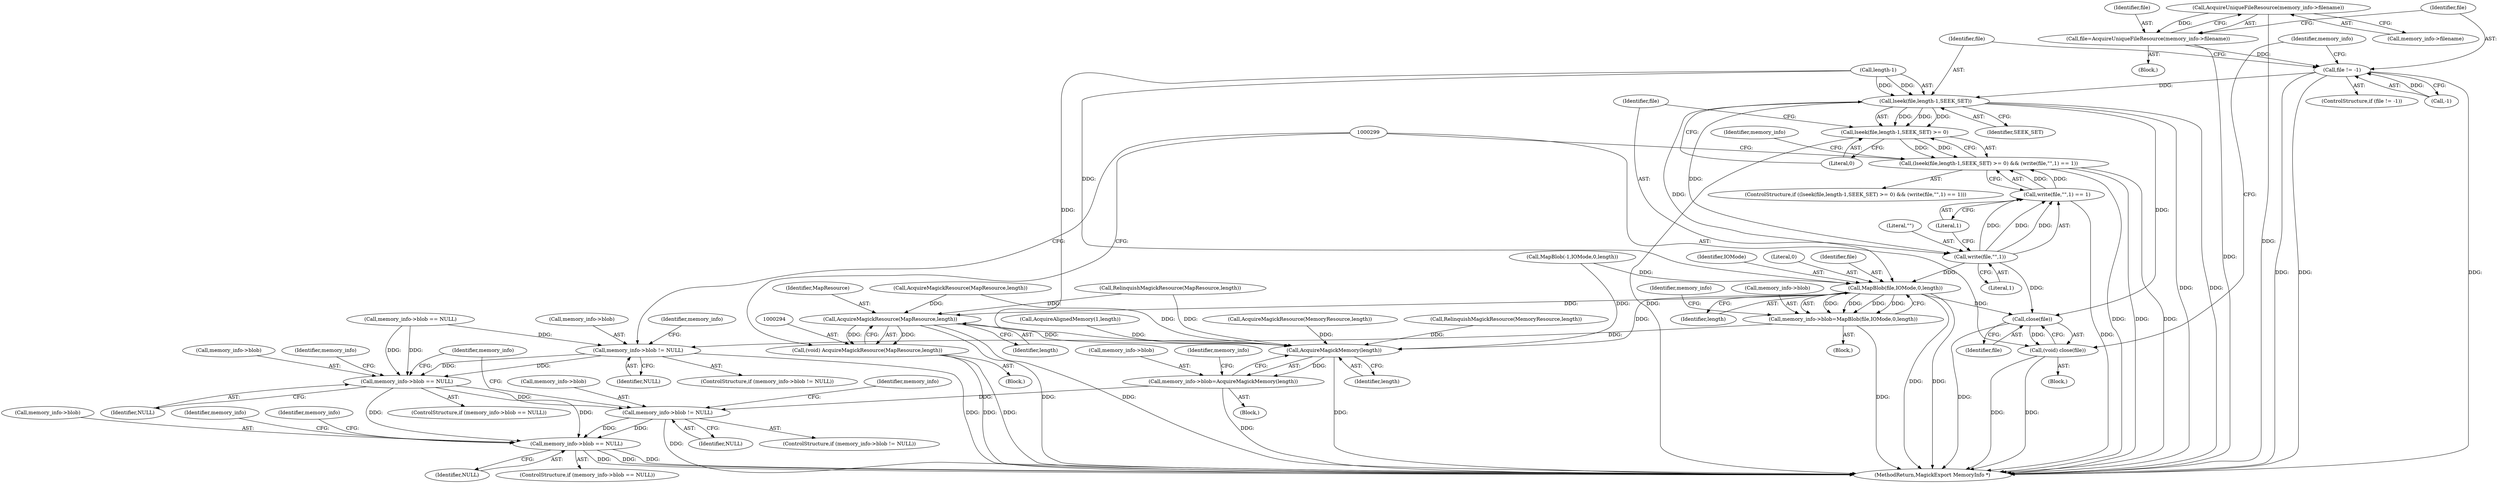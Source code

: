 digraph "0_ImageMagick_0f6fc2d5bf8f500820c3dbcf0d23ee14f2d9f734@pointer" {
"1000245" [label="(Call,AcquireUniqueFileResource(memory_info->filename))"];
"1000243" [label="(Call,file=AcquireUniqueFileResource(memory_info->filename))"];
"1000250" [label="(Call,file != -1)"];
"1000258" [label="(Call,lseek(file,length-1,SEEK_SET))"];
"1000257" [label="(Call,lseek(file,length-1,SEEK_SET) >= 0)"];
"1000256" [label="(Call,(lseek(file,length-1,SEEK_SET) >= 0) && (write(file,\"\",1) == 1))"];
"1000266" [label="(Call,write(file,\"\",1))"];
"1000265" [label="(Call,write(file,\"\",1) == 1)"];
"1000276" [label="(Call,MapBlob(file,IOMode,0,length))"];
"1000272" [label="(Call,memory_info->blob=MapBlob(file,IOMode,0,length))"];
"1000282" [label="(Call,memory_info->blob != NULL)"];
"1000303" [label="(Call,memory_info->blob == NULL)"];
"1000316" [label="(Call,memory_info->blob != NULL)"];
"1000327" [label="(Call,memory_info->blob == NULL)"];
"1000295" [label="(Call,AcquireMagickResource(MapResource,length))"];
"1000293" [label="(Call,(void) AcquireMagickResource(MapResource,length))"];
"1000313" [label="(Call,AcquireMagickMemory(length))"];
"1000309" [label="(Call,memory_info->blob=AcquireMagickMemory(length))"];
"1000300" [label="(Call,close(file))"];
"1000298" [label="(Call,(void) close(file))"];
"1000214" [label="(Call,MapBlob(-1,IOMode,0,length))"];
"1000314" [label="(Identifier,length)"];
"1000255" [label="(ControlStructure,if ((lseek(file,length-1,SEEK_SET) >= 0) && (write(file,\"\",1) == 1)))"];
"1000269" [label="(Literal,1)"];
"1000267" [label="(Identifier,file)"];
"1000274" [label="(Identifier,memory_info)"];
"1000297" [label="(Identifier,length)"];
"1000264" [label="(Literal,0)"];
"1000232" [label="(Call,RelinquishMagickResource(MapResource,length))"];
"1000246" [label="(Call,memory_info->filename)"];
"1000271" [label="(Block,)"];
"1000251" [label="(Identifier,file)"];
"1000170" [label="(Call,AcquireMagickResource(MemoryResource,length))"];
"1000311" [label="(Identifier,memory_info)"];
"1000310" [label="(Call,memory_info->blob)"];
"1000243" [label="(Call,file=AcquireUniqueFileResource(memory_info->filename))"];
"1000254" [label="(Block,)"];
"1000323" [label="(Identifier,memory_info)"];
"1000265" [label="(Call,write(file,\"\",1) == 1)"];
"1000317" [label="(Call,memory_info->blob)"];
"1000293" [label="(Call,(void) AcquireMagickResource(MapResource,length))"];
"1000245" [label="(Call,AcquireUniqueFileResource(memory_info->filename))"];
"1000295" [label="(Call,AcquireMagickResource(MapResource,length))"];
"1000282" [label="(Call,memory_info->blob != NULL)"];
"1000286" [label="(Identifier,NULL)"];
"1000268" [label="(Literal,\"\")"];
"1000300" [label="(Call,close(file))"];
"1000320" [label="(Identifier,NULL)"];
"1000307" [label="(Identifier,NULL)"];
"1000298" [label="(Call,(void) close(file))"];
"1000244" [label="(Identifier,file)"];
"1000266" [label="(Call,write(file,\"\",1))"];
"1000258" [label="(Call,lseek(file,length-1,SEEK_SET))"];
"1000328" [label="(Call,memory_info->blob)"];
"1000333" [label="(Identifier,memory_info)"];
"1000283" [label="(Call,memory_info->blob)"];
"1000263" [label="(Identifier,SEEK_SET)"];
"1000273" [label="(Call,memory_info->blob)"];
"1000281" [label="(ControlStructure,if (memory_info->blob != NULL))"];
"1000256" [label="(Call,(lseek(file,length-1,SEEK_SET) >= 0) && (write(file,\"\",1) == 1))"];
"1000326" [label="(ControlStructure,if (memory_info->blob == NULL))"];
"1000249" [label="(ControlStructure,if (file != -1))"];
"1000276" [label="(Call,MapBlob(file,IOMode,0,length))"];
"1000296" [label="(Identifier,MapResource)"];
"1000270" [label="(Literal,1)"];
"1000241" [label="(Block,)"];
"1000313" [label="(Call,AcquireMagickMemory(length))"];
"1000260" [label="(Call,length-1)"];
"1000280" [label="(Identifier,length)"];
"1000303" [label="(Call,memory_info->blob == NULL)"];
"1000315" [label="(ControlStructure,if (memory_info->blob != NULL))"];
"1000252" [label="(Call,-1)"];
"1000287" [label="(Block,)"];
"1000236" [label="(Call,memory_info->blob == NULL)"];
"1000308" [label="(Block,)"];
"1000302" [label="(ControlStructure,if (memory_info->blob == NULL))"];
"1000284" [label="(Identifier,memory_info)"];
"1000301" [label="(Identifier,file)"];
"1000337" [label="(Identifier,memory_info)"];
"1000304" [label="(Call,memory_info->blob)"];
"1000272" [label="(Call,memory_info->blob=MapBlob(file,IOMode,0,length))"];
"1000194" [label="(Call,RelinquishMagickResource(MemoryResource,length))"];
"1000329" [label="(Identifier,memory_info)"];
"1000318" [label="(Identifier,memory_info)"];
"1000259" [label="(Identifier,file)"];
"1000327" [label="(Call,memory_info->blob == NULL)"];
"1000278" [label="(Identifier,IOMode)"];
"1000331" [label="(Identifier,NULL)"];
"1000205" [label="(Call,AcquireMagickResource(MapResource,length))"];
"1000257" [label="(Call,lseek(file,length-1,SEEK_SET) >= 0)"];
"1000338" [label="(MethodReturn,MagickExport MemoryInfo *)"];
"1000250" [label="(Call,file != -1)"];
"1000179" [label="(Call,AcquireAlignedMemory(1,length))"];
"1000279" [label="(Literal,0)"];
"1000290" [label="(Identifier,memory_info)"];
"1000305" [label="(Identifier,memory_info)"];
"1000316" [label="(Call,memory_info->blob != NULL)"];
"1000277" [label="(Identifier,file)"];
"1000309" [label="(Call,memory_info->blob=AcquireMagickMemory(length))"];
"1000245" -> "1000243"  [label="AST: "];
"1000245" -> "1000246"  [label="CFG: "];
"1000246" -> "1000245"  [label="AST: "];
"1000243" -> "1000245"  [label="CFG: "];
"1000245" -> "1000338"  [label="DDG: "];
"1000245" -> "1000243"  [label="DDG: "];
"1000243" -> "1000241"  [label="AST: "];
"1000244" -> "1000243"  [label="AST: "];
"1000251" -> "1000243"  [label="CFG: "];
"1000243" -> "1000338"  [label="DDG: "];
"1000243" -> "1000250"  [label="DDG: "];
"1000250" -> "1000249"  [label="AST: "];
"1000250" -> "1000252"  [label="CFG: "];
"1000251" -> "1000250"  [label="AST: "];
"1000252" -> "1000250"  [label="AST: "];
"1000259" -> "1000250"  [label="CFG: "];
"1000305" -> "1000250"  [label="CFG: "];
"1000250" -> "1000338"  [label="DDG: "];
"1000250" -> "1000338"  [label="DDG: "];
"1000250" -> "1000338"  [label="DDG: "];
"1000252" -> "1000250"  [label="DDG: "];
"1000250" -> "1000258"  [label="DDG: "];
"1000258" -> "1000257"  [label="AST: "];
"1000258" -> "1000263"  [label="CFG: "];
"1000259" -> "1000258"  [label="AST: "];
"1000260" -> "1000258"  [label="AST: "];
"1000263" -> "1000258"  [label="AST: "];
"1000264" -> "1000258"  [label="CFG: "];
"1000258" -> "1000338"  [label="DDG: "];
"1000258" -> "1000338"  [label="DDG: "];
"1000258" -> "1000257"  [label="DDG: "];
"1000258" -> "1000257"  [label="DDG: "];
"1000258" -> "1000257"  [label="DDG: "];
"1000260" -> "1000258"  [label="DDG: "];
"1000260" -> "1000258"  [label="DDG: "];
"1000258" -> "1000266"  [label="DDG: "];
"1000258" -> "1000276"  [label="DDG: "];
"1000258" -> "1000300"  [label="DDG: "];
"1000257" -> "1000256"  [label="AST: "];
"1000257" -> "1000264"  [label="CFG: "];
"1000264" -> "1000257"  [label="AST: "];
"1000267" -> "1000257"  [label="CFG: "];
"1000256" -> "1000257"  [label="CFG: "];
"1000257" -> "1000338"  [label="DDG: "];
"1000257" -> "1000256"  [label="DDG: "];
"1000257" -> "1000256"  [label="DDG: "];
"1000256" -> "1000255"  [label="AST: "];
"1000256" -> "1000265"  [label="CFG: "];
"1000265" -> "1000256"  [label="AST: "];
"1000274" -> "1000256"  [label="CFG: "];
"1000299" -> "1000256"  [label="CFG: "];
"1000256" -> "1000338"  [label="DDG: "];
"1000256" -> "1000338"  [label="DDG: "];
"1000256" -> "1000338"  [label="DDG: "];
"1000265" -> "1000256"  [label="DDG: "];
"1000265" -> "1000256"  [label="DDG: "];
"1000266" -> "1000265"  [label="AST: "];
"1000266" -> "1000269"  [label="CFG: "];
"1000267" -> "1000266"  [label="AST: "];
"1000268" -> "1000266"  [label="AST: "];
"1000269" -> "1000266"  [label="AST: "];
"1000270" -> "1000266"  [label="CFG: "];
"1000266" -> "1000265"  [label="DDG: "];
"1000266" -> "1000265"  [label="DDG: "];
"1000266" -> "1000265"  [label="DDG: "];
"1000266" -> "1000276"  [label="DDG: "];
"1000266" -> "1000300"  [label="DDG: "];
"1000265" -> "1000270"  [label="CFG: "];
"1000270" -> "1000265"  [label="AST: "];
"1000265" -> "1000338"  [label="DDG: "];
"1000276" -> "1000272"  [label="AST: "];
"1000276" -> "1000280"  [label="CFG: "];
"1000277" -> "1000276"  [label="AST: "];
"1000278" -> "1000276"  [label="AST: "];
"1000279" -> "1000276"  [label="AST: "];
"1000280" -> "1000276"  [label="AST: "];
"1000272" -> "1000276"  [label="CFG: "];
"1000276" -> "1000338"  [label="DDG: "];
"1000276" -> "1000338"  [label="DDG: "];
"1000276" -> "1000272"  [label="DDG: "];
"1000276" -> "1000272"  [label="DDG: "];
"1000276" -> "1000272"  [label="DDG: "];
"1000276" -> "1000272"  [label="DDG: "];
"1000214" -> "1000276"  [label="DDG: "];
"1000260" -> "1000276"  [label="DDG: "];
"1000276" -> "1000295"  [label="DDG: "];
"1000276" -> "1000300"  [label="DDG: "];
"1000276" -> "1000313"  [label="DDG: "];
"1000272" -> "1000271"  [label="AST: "];
"1000273" -> "1000272"  [label="AST: "];
"1000284" -> "1000272"  [label="CFG: "];
"1000272" -> "1000338"  [label="DDG: "];
"1000272" -> "1000282"  [label="DDG: "];
"1000282" -> "1000281"  [label="AST: "];
"1000282" -> "1000286"  [label="CFG: "];
"1000283" -> "1000282"  [label="AST: "];
"1000286" -> "1000282"  [label="AST: "];
"1000290" -> "1000282"  [label="CFG: "];
"1000299" -> "1000282"  [label="CFG: "];
"1000282" -> "1000338"  [label="DDG: "];
"1000236" -> "1000282"  [label="DDG: "];
"1000282" -> "1000303"  [label="DDG: "];
"1000282" -> "1000303"  [label="DDG: "];
"1000303" -> "1000302"  [label="AST: "];
"1000303" -> "1000307"  [label="CFG: "];
"1000304" -> "1000303"  [label="AST: "];
"1000307" -> "1000303"  [label="AST: "];
"1000311" -> "1000303"  [label="CFG: "];
"1000329" -> "1000303"  [label="CFG: "];
"1000236" -> "1000303"  [label="DDG: "];
"1000236" -> "1000303"  [label="DDG: "];
"1000303" -> "1000316"  [label="DDG: "];
"1000303" -> "1000327"  [label="DDG: "];
"1000303" -> "1000327"  [label="DDG: "];
"1000316" -> "1000315"  [label="AST: "];
"1000316" -> "1000320"  [label="CFG: "];
"1000317" -> "1000316"  [label="AST: "];
"1000320" -> "1000316"  [label="AST: "];
"1000323" -> "1000316"  [label="CFG: "];
"1000329" -> "1000316"  [label="CFG: "];
"1000316" -> "1000338"  [label="DDG: "];
"1000309" -> "1000316"  [label="DDG: "];
"1000316" -> "1000327"  [label="DDG: "];
"1000316" -> "1000327"  [label="DDG: "];
"1000327" -> "1000326"  [label="AST: "];
"1000327" -> "1000331"  [label="CFG: "];
"1000328" -> "1000327"  [label="AST: "];
"1000331" -> "1000327"  [label="AST: "];
"1000333" -> "1000327"  [label="CFG: "];
"1000337" -> "1000327"  [label="CFG: "];
"1000327" -> "1000338"  [label="DDG: "];
"1000327" -> "1000338"  [label="DDG: "];
"1000327" -> "1000338"  [label="DDG: "];
"1000295" -> "1000293"  [label="AST: "];
"1000295" -> "1000297"  [label="CFG: "];
"1000296" -> "1000295"  [label="AST: "];
"1000297" -> "1000295"  [label="AST: "];
"1000293" -> "1000295"  [label="CFG: "];
"1000295" -> "1000338"  [label="DDG: "];
"1000295" -> "1000338"  [label="DDG: "];
"1000295" -> "1000293"  [label="DDG: "];
"1000295" -> "1000293"  [label="DDG: "];
"1000232" -> "1000295"  [label="DDG: "];
"1000205" -> "1000295"  [label="DDG: "];
"1000295" -> "1000313"  [label="DDG: "];
"1000293" -> "1000287"  [label="AST: "];
"1000294" -> "1000293"  [label="AST: "];
"1000299" -> "1000293"  [label="CFG: "];
"1000293" -> "1000338"  [label="DDG: "];
"1000293" -> "1000338"  [label="DDG: "];
"1000313" -> "1000309"  [label="AST: "];
"1000313" -> "1000314"  [label="CFG: "];
"1000314" -> "1000313"  [label="AST: "];
"1000309" -> "1000313"  [label="CFG: "];
"1000313" -> "1000338"  [label="DDG: "];
"1000313" -> "1000309"  [label="DDG: "];
"1000170" -> "1000313"  [label="DDG: "];
"1000214" -> "1000313"  [label="DDG: "];
"1000179" -> "1000313"  [label="DDG: "];
"1000205" -> "1000313"  [label="DDG: "];
"1000232" -> "1000313"  [label="DDG: "];
"1000260" -> "1000313"  [label="DDG: "];
"1000194" -> "1000313"  [label="DDG: "];
"1000309" -> "1000308"  [label="AST: "];
"1000310" -> "1000309"  [label="AST: "];
"1000318" -> "1000309"  [label="CFG: "];
"1000309" -> "1000338"  [label="DDG: "];
"1000300" -> "1000298"  [label="AST: "];
"1000300" -> "1000301"  [label="CFG: "];
"1000301" -> "1000300"  [label="AST: "];
"1000298" -> "1000300"  [label="CFG: "];
"1000300" -> "1000338"  [label="DDG: "];
"1000300" -> "1000298"  [label="DDG: "];
"1000298" -> "1000254"  [label="AST: "];
"1000299" -> "1000298"  [label="AST: "];
"1000305" -> "1000298"  [label="CFG: "];
"1000298" -> "1000338"  [label="DDG: "];
"1000298" -> "1000338"  [label="DDG: "];
}
